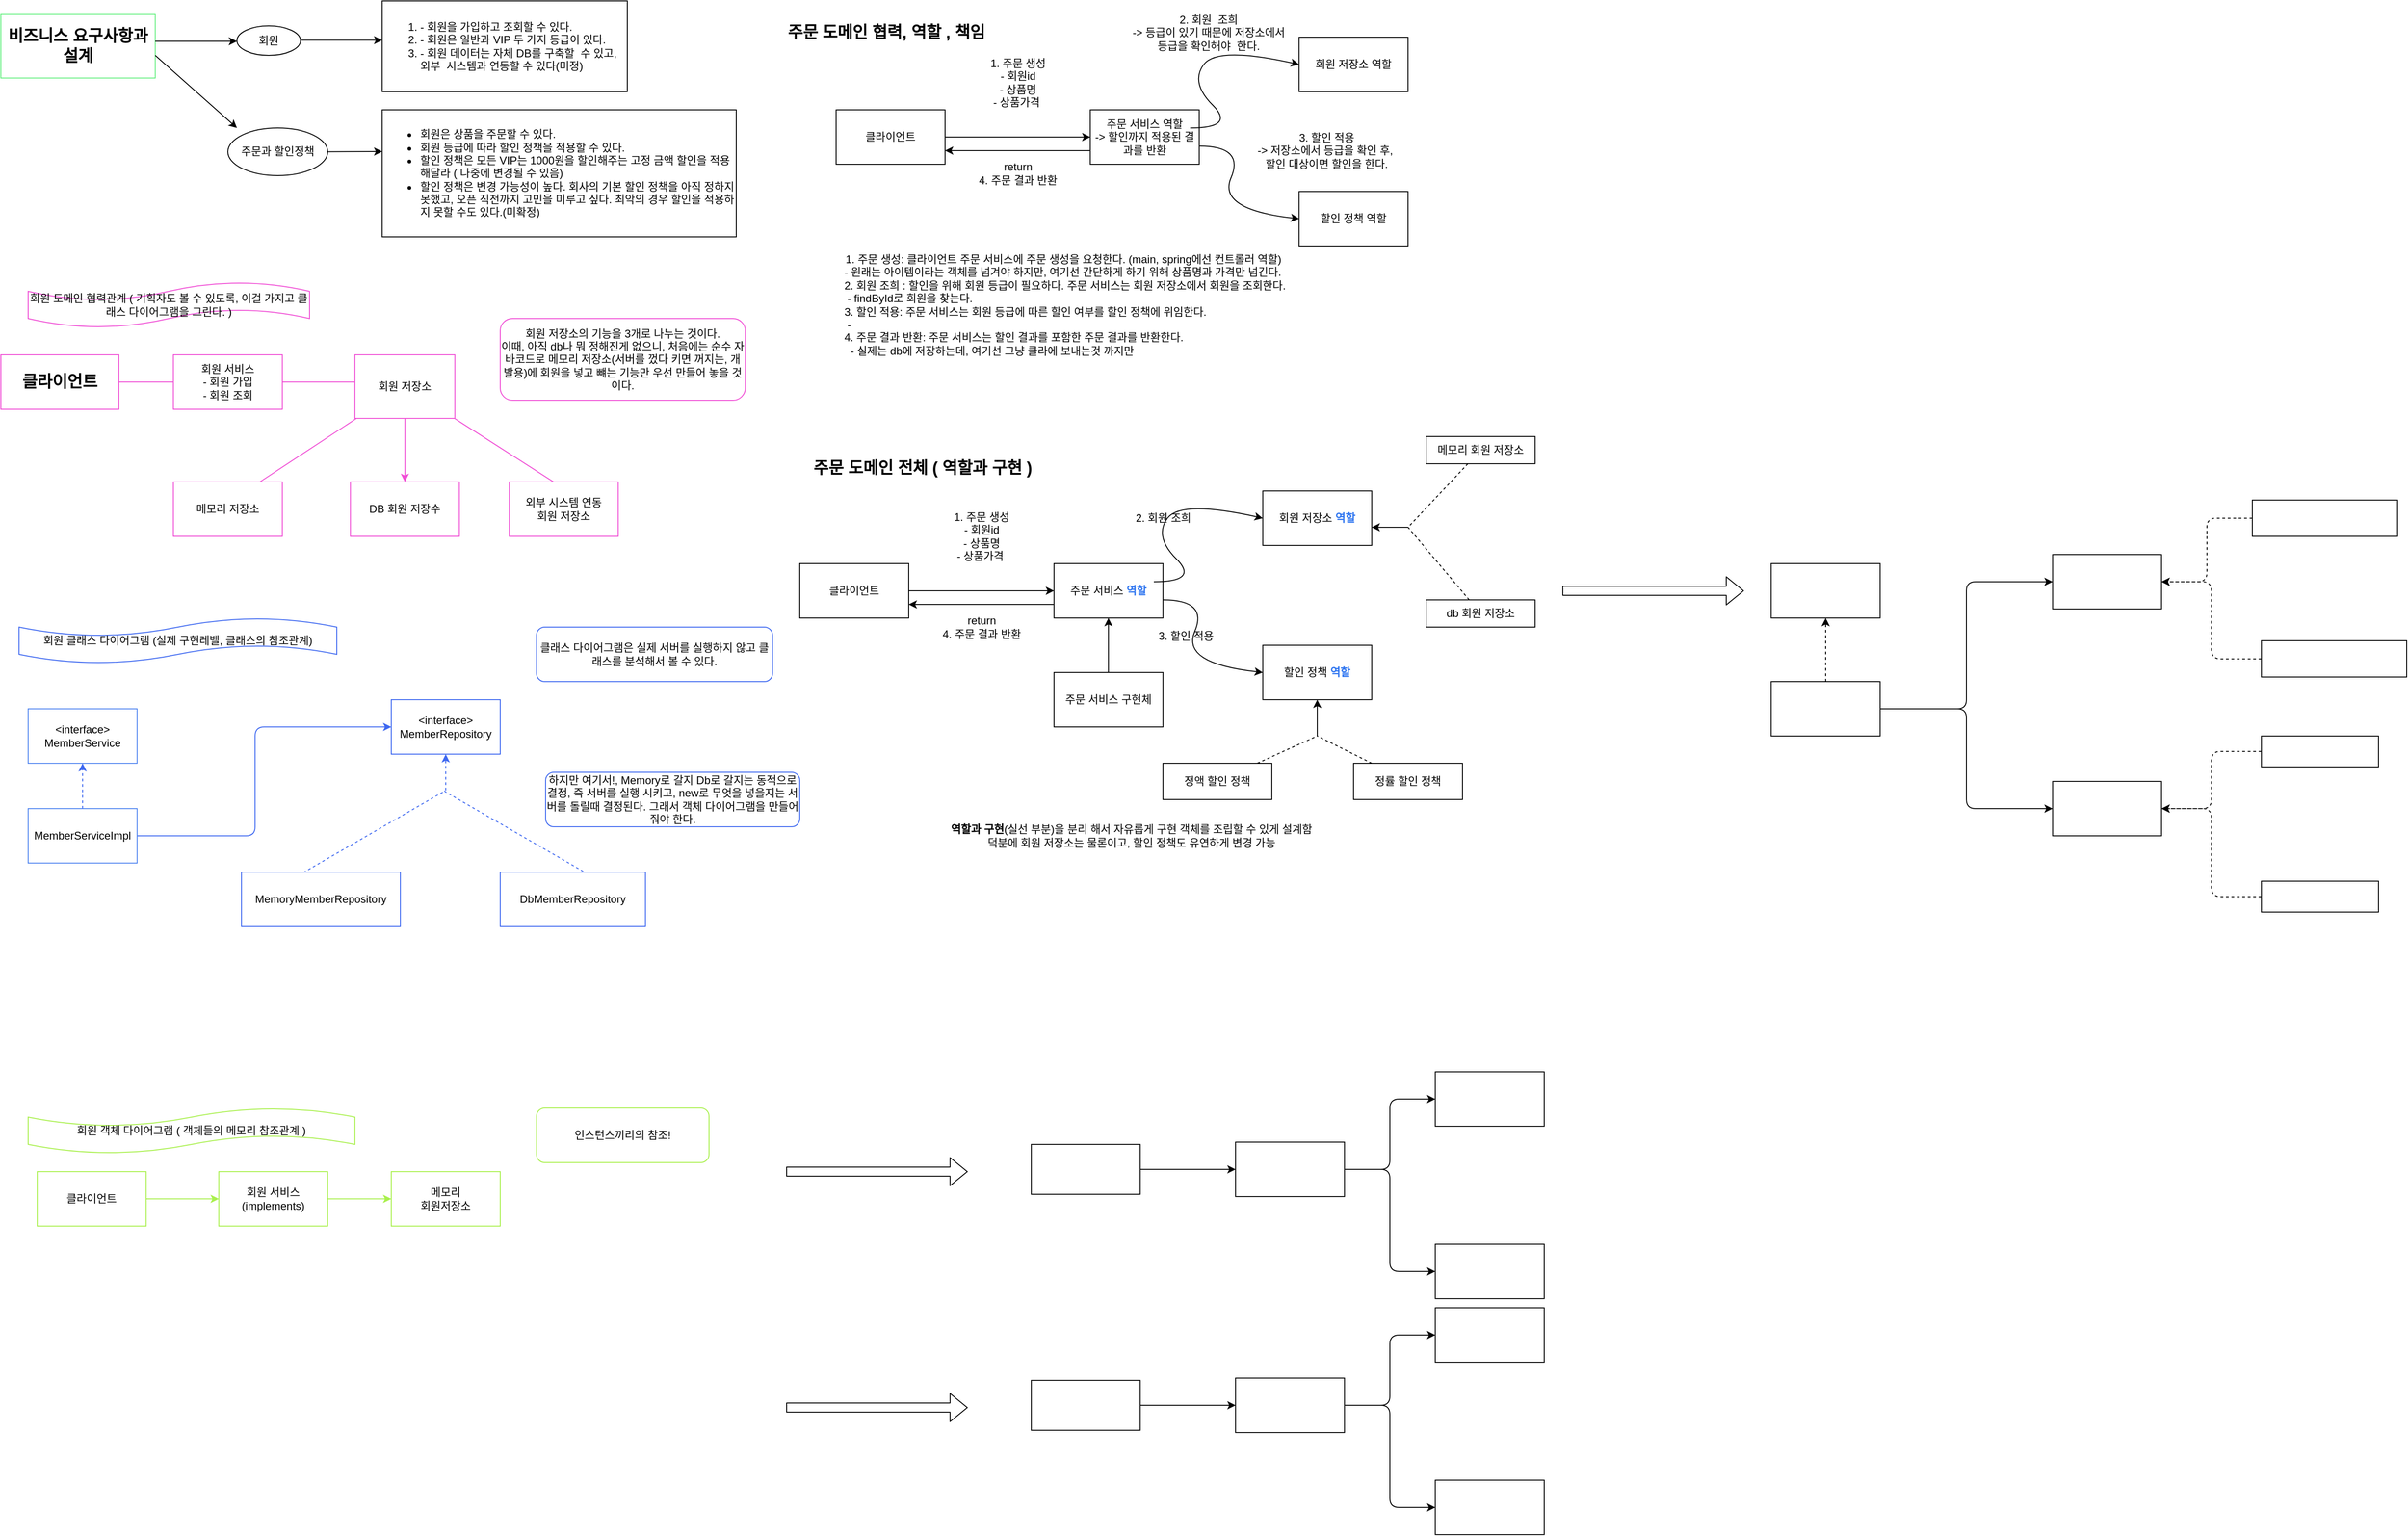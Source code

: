 <mxfile>
    <diagram id="2IHIcqGSacYsOJrwjP-c" name="core-spring-practice1">
        <mxGraphModel dx="1366" dy="805" grid="1" gridSize="10" guides="1" tooltips="1" connect="1" arrows="1" fold="1" page="1" pageScale="1" pageWidth="850" pageHeight="1100" math="0" shadow="0">
            <root>
                <mxCell id="0"/>
                <mxCell id="1" parent="0"/>
                <mxCell id="2" value="&lt;h2&gt;비즈니스 요구사항과 설계&lt;/h2&gt;" style="rounded=0;whiteSpace=wrap;html=1;strokeColor=#6AF084;" parent="1" vertex="1">
                    <mxGeometry x="10" y="15" width="170" height="70" as="geometry"/>
                </mxCell>
                <mxCell id="3" value="" style="endArrow=classic;html=1;" parent="1" edge="1">
                    <mxGeometry width="50" height="50" relative="1" as="geometry">
                        <mxPoint x="180" y="44.5" as="sourcePoint"/>
                        <mxPoint x="270" y="44.5" as="targetPoint"/>
                        <Array as="points"/>
                    </mxGeometry>
                </mxCell>
                <mxCell id="4" value="회원" style="ellipse;whiteSpace=wrap;html=1;" parent="1" vertex="1">
                    <mxGeometry x="270" y="27.5" width="70" height="32.5" as="geometry"/>
                </mxCell>
                <mxCell id="7" value="" style="endArrow=classic;html=1;" parent="1" edge="1">
                    <mxGeometry width="50" height="50" relative="1" as="geometry">
                        <mxPoint x="340" y="43.25" as="sourcePoint"/>
                        <mxPoint x="430" y="43.25" as="targetPoint"/>
                        <Array as="points"/>
                    </mxGeometry>
                </mxCell>
                <mxCell id="8" value="&lt;ol&gt;&lt;li&gt;- 회원을 가입하고 조회할 수 있다.&lt;/li&gt;&lt;li&gt;&lt;span&gt;- 회원은 일반과 VIP 두 가지 등급이 있다.&lt;/span&gt;&lt;/li&gt;&lt;li&gt;&lt;span&gt;- 회원 데이터는 자체 DB를 구축할&amp;nbsp; 수 있고, 외부&amp;nbsp; 시스템과 연동할 수 있다(미정)&lt;/span&gt;&lt;/li&gt;&lt;/ol&gt;" style="shape=card;whiteSpace=wrap;html=1;size=0;align=left;" parent="1" vertex="1">
                    <mxGeometry x="430" width="270" height="100" as="geometry"/>
                </mxCell>
                <mxCell id="11" value="" style="endArrow=classic;html=1;" parent="1" edge="1">
                    <mxGeometry width="50" height="50" relative="1" as="geometry">
                        <mxPoint x="180" y="60" as="sourcePoint"/>
                        <mxPoint x="270" y="140" as="targetPoint"/>
                    </mxGeometry>
                </mxCell>
                <mxCell id="15" style="edgeStyle=none;html=1;exitX=1;exitY=0.5;exitDx=0;exitDy=0;" parent="1" source="14" edge="1">
                    <mxGeometry relative="1" as="geometry">
                        <mxPoint x="430" y="166" as="targetPoint"/>
                    </mxGeometry>
                </mxCell>
                <mxCell id="14" value="주문과 할인정책" style="ellipse;whiteSpace=wrap;html=1;" parent="1" vertex="1">
                    <mxGeometry x="260" y="140" width="110" height="52.5" as="geometry"/>
                </mxCell>
                <mxCell id="16" value="&lt;ul&gt;&lt;li&gt;회원은 상품을 주문할 수 있다.&lt;/li&gt;&lt;li&gt;회원 등급에 따라 할인 정책을 적용할 수 있다.&lt;/li&gt;&lt;li&gt;할인 정책은 모든 VIP는 1000원을 할인해주는 고정 금액 할인을 적용해달라 ( 나중에 변경될 수 있음)&lt;/li&gt;&lt;li&gt;할인 정책은 변경 가능성이 높다. 회사의 기본 할인 정책을 아직 정하지 못했고, 오픈 직전까지 고민을 미루고 싶다. 최악의 경우 할인을 적용하지 못할 수도 있다.(미확정)&lt;/li&gt;&lt;/ul&gt;" style="whiteSpace=wrap;html=1;align=left;" parent="1" vertex="1">
                    <mxGeometry x="430" y="120" width="390" height="140" as="geometry"/>
                </mxCell>
                <mxCell id="23" style="edgeStyle=none;html=1;strokeColor=#F04DD5;" parent="1" source="20" edge="1">
                    <mxGeometry relative="1" as="geometry">
                        <mxPoint x="230" y="420" as="targetPoint"/>
                    </mxGeometry>
                </mxCell>
                <mxCell id="20" value="&lt;h2&gt;클라이언트&lt;/h2&gt;" style="whiteSpace=wrap;html=1;strokeColor=#F04DD5;" parent="1" vertex="1">
                    <mxGeometry x="10" y="390" width="130" height="60" as="geometry"/>
                </mxCell>
                <mxCell id="25" style="edgeStyle=none;html=1;strokeColor=#F04DD5;" parent="1" source="24" edge="1">
                    <mxGeometry relative="1" as="geometry">
                        <mxPoint x="410" y="420" as="targetPoint"/>
                    </mxGeometry>
                </mxCell>
                <mxCell id="24" value="회원 서비스&lt;br&gt;- 회원 가입&lt;br&gt;- 회원 조회" style="whiteSpace=wrap;html=1;strokeColor=#F04DD5;" parent="1" vertex="1">
                    <mxGeometry x="200" y="390" width="120" height="60" as="geometry"/>
                </mxCell>
                <mxCell id="27" style="edgeStyle=none;html=1;strokeColor=#F04DD5;" parent="1" source="26" edge="1">
                    <mxGeometry relative="1" as="geometry">
                        <mxPoint x="280" y="540" as="targetPoint"/>
                    </mxGeometry>
                </mxCell>
                <mxCell id="29" style="edgeStyle=none;html=1;strokeColor=#F04DD5;" parent="1" source="26" target="30" edge="1">
                    <mxGeometry relative="1" as="geometry">
                        <mxPoint x="455" y="530" as="targetPoint"/>
                    </mxGeometry>
                </mxCell>
                <mxCell id="31" style="edgeStyle=none;html=1;strokeColor=#F04DD5;" parent="1" source="26" edge="1">
                    <mxGeometry relative="1" as="geometry">
                        <mxPoint x="650" y="550" as="targetPoint"/>
                    </mxGeometry>
                </mxCell>
                <mxCell id="26" value="회원 저장소" style="whiteSpace=wrap;html=1;strokeColor=#F04DD5;" parent="1" vertex="1">
                    <mxGeometry x="400" y="390" width="110" height="70" as="geometry"/>
                </mxCell>
                <mxCell id="28" value="메모리 저장소" style="whiteSpace=wrap;html=1;strokeColor=#F04DD5;" parent="1" vertex="1">
                    <mxGeometry x="200" y="530" width="120" height="60" as="geometry"/>
                </mxCell>
                <mxCell id="30" value="DB 회원 저장수" style="whiteSpace=wrap;html=1;strokeColor=#F04DD5;" parent="1" vertex="1">
                    <mxGeometry x="395" y="530" width="120" height="60" as="geometry"/>
                </mxCell>
                <mxCell id="32" value="외부 시스템 연동 &lt;br&gt;회원 저장소" style="whiteSpace=wrap;html=1;strokeColor=#F04DD5;" parent="1" vertex="1">
                    <mxGeometry x="570" y="530" width="120" height="60" as="geometry"/>
                </mxCell>
                <mxCell id="33" value="회원 도메인 협력관계 ( 기획자도 볼 수 있도록, 이걸 가지고 클래스 다이어그램을 그린다. )" style="shape=tape;whiteSpace=wrap;html=1;strokeColor=#F04DD5;" parent="1" vertex="1">
                    <mxGeometry x="40" y="310" width="310" height="50" as="geometry"/>
                </mxCell>
                <mxCell id="34" value="회원 클래스 다이어그램 (실제 구현레벨, 클래스의 참조관계)" style="shape=tape;whiteSpace=wrap;html=1;strokeColor=#3E68F0;" parent="1" vertex="1">
                    <mxGeometry x="30" y="680" width="350" height="50" as="geometry"/>
                </mxCell>
                <mxCell id="35" value="&amp;lt;interface&amp;gt;&lt;br&gt;MemberService" style="whiteSpace=wrap;html=1;strokeColor=#5286F0;" parent="1" vertex="1">
                    <mxGeometry x="40" y="780" width="120" height="60" as="geometry"/>
                </mxCell>
                <mxCell id="37" style="edgeStyle=none;html=1;entryX=0.5;entryY=1;entryDx=0;entryDy=0;rounded=1;dashed=1;strokeColor=#3E68F0;" parent="1" source="36" target="35" edge="1">
                    <mxGeometry relative="1" as="geometry"/>
                </mxCell>
                <mxCell id="38" style="edgeStyle=none;html=1;strokeColor=#3E68F0;" parent="1" source="36" edge="1">
                    <mxGeometry relative="1" as="geometry">
                        <mxPoint x="440" y="800" as="targetPoint"/>
                        <Array as="points">
                            <mxPoint x="290" y="920"/>
                            <mxPoint x="290" y="800"/>
                        </Array>
                    </mxGeometry>
                </mxCell>
                <mxCell id="36" value="MemberServiceImpl" style="whiteSpace=wrap;html=1;strokeColor=#5286F0;" parent="1" vertex="1">
                    <mxGeometry x="40" y="890" width="120" height="60" as="geometry"/>
                </mxCell>
                <mxCell id="44" style="rounded=1;html=1;dashed=1;elbow=vertical;endArrow=classic;endFill=1;exitX=0.5;exitY=1;exitDx=0;exitDy=0;entryX=0.5;entryY=1;entryDx=0;entryDy=0;strokeColor=#3E68F0;" parent="1" source="39" target="39" edge="1">
                    <mxGeometry relative="1" as="geometry">
                        <mxPoint x="500" y="870" as="targetPoint"/>
                        <mxPoint x="500" y="850" as="sourcePoint"/>
                    </mxGeometry>
                </mxCell>
                <mxCell id="39" value="&amp;lt;interface&amp;gt;&lt;br&gt;MemberRepository" style="whiteSpace=wrap;html=1;strokeColor=#3E68F0;" parent="1" vertex="1">
                    <mxGeometry x="440" y="770" width="120" height="60" as="geometry"/>
                </mxCell>
                <mxCell id="42" style="edgeStyle=isometricEdgeStyle;rounded=1;html=1;dashed=1;elbow=vertical;entryX=0.688;entryY=0.167;entryDx=0;entryDy=0;entryPerimeter=0;strokeColor=#3E68F0;" parent="1" source="40" target="41" edge="1">
                    <mxGeometry relative="1" as="geometry">
                        <mxPoint x="650" y="950" as="targetPoint"/>
                        <Array as="points">
                            <mxPoint x="500" y="870"/>
                        </Array>
                    </mxGeometry>
                </mxCell>
                <mxCell id="40" value="MemoryMemberRepository" style="whiteSpace=wrap;html=1;strokeColor=#3E68F0;" parent="1" vertex="1">
                    <mxGeometry x="275" y="960" width="175" height="60" as="geometry"/>
                </mxCell>
                <mxCell id="41" value="DbMemberRepository" style="whiteSpace=wrap;html=1;strokeColor=#3E68F0;" parent="1" vertex="1">
                    <mxGeometry x="560" y="960" width="160" height="60" as="geometry"/>
                </mxCell>
                <mxCell id="46" value="" style="endArrow=classic;html=1;rounded=1;dashed=1;elbow=vertical;strokeColor=#3E68F0;" parent="1" edge="1">
                    <mxGeometry width="50" height="50" relative="1" as="geometry">
                        <mxPoint x="500" y="870" as="sourcePoint"/>
                        <mxPoint x="500" y="830" as="targetPoint"/>
                    </mxGeometry>
                </mxCell>
                <mxCell id="47" value="회원 객체 다이어그램 ( 객체들의 메모리 참조관계 )" style="shape=tape;whiteSpace=wrap;html=1;strokeColor=#A9F04D;" parent="1" vertex="1">
                    <mxGeometry x="40" y="1220" width="360" height="50" as="geometry"/>
                </mxCell>
                <mxCell id="50" style="edgeStyle=none;rounded=1;html=1;endArrow=classic;endFill=1;strokeColor=#A9F04D;elbow=vertical;" parent="1" source="48" edge="1">
                    <mxGeometry relative="1" as="geometry">
                        <mxPoint x="250" y="1320" as="targetPoint"/>
                    </mxGeometry>
                </mxCell>
                <mxCell id="48" value="클라이언트" style="whiteSpace=wrap;html=1;strokeColor=#A9F04D;" parent="1" vertex="1">
                    <mxGeometry x="50" y="1290" width="120" height="60" as="geometry"/>
                </mxCell>
                <mxCell id="49" value="회원 저장소의 기능을 3개로 나누는 것이다.&lt;br&gt;이때, 아직 db나 뭐 정해진게 없으니, 처음에는 순수 자바코드로 메모리 저장소(서버를 껐다 키면 꺼지는, 개발용)에 회원을 넣고 뺴는 기능만 우선 만들어 놓을 것이다." style="rounded=1;whiteSpace=wrap;html=1;strokeColor=#F04DD5;" parent="1" vertex="1">
                    <mxGeometry x="560" y="350" width="270" height="90" as="geometry"/>
                </mxCell>
                <mxCell id="52" style="edgeStyle=none;rounded=1;html=1;endArrow=classic;endFill=1;strokeColor=#A9F04D;elbow=vertical;" parent="1" source="51" edge="1">
                    <mxGeometry relative="1" as="geometry">
                        <mxPoint x="440" y="1320" as="targetPoint"/>
                    </mxGeometry>
                </mxCell>
                <mxCell id="51" value="회원 서비스&lt;br&gt;(implements)" style="whiteSpace=wrap;html=1;strokeColor=#A9F04D;" parent="1" vertex="1">
                    <mxGeometry x="250" y="1290" width="120" height="60" as="geometry"/>
                </mxCell>
                <mxCell id="53" value="메모리&lt;br&gt;회원저장소" style="whiteSpace=wrap;html=1;strokeColor=#A9F04D;" parent="1" vertex="1">
                    <mxGeometry x="440" y="1290" width="120" height="60" as="geometry"/>
                </mxCell>
                <mxCell id="55" value="클래스 다이어그램은 실제 서버를 실행하지 않고 클래스를 분석해서 볼 수 있다." style="rounded=1;whiteSpace=wrap;html=1;strokeColor=#3E68F0;" parent="1" vertex="1">
                    <mxGeometry x="600" y="690" width="260" height="60" as="geometry"/>
                </mxCell>
                <mxCell id="56" value="하지만 여기서!, Memory로 갈지 Db로 갈지는 동적으로 결정, 즉 서버를 실행 시키고, new로 무엇을 넣을지는 서버를 돌릴때 결정된다. 그래서 객체 다이어그램을 만들어줘야 한다." style="rounded=1;whiteSpace=wrap;html=1;strokeColor=#3E68F0;" parent="1" vertex="1">
                    <mxGeometry x="610" y="850" width="280" height="60" as="geometry"/>
                </mxCell>
                <mxCell id="57" value="인스턴스끼리의 참조!" style="rounded=1;whiteSpace=wrap;html=1;strokeColor=#A9F04D;" parent="1" vertex="1">
                    <mxGeometry x="600" y="1220" width="190" height="60" as="geometry"/>
                </mxCell>
                <mxCell id="61" style="edgeStyle=none;html=1;" edge="1" parent="1" source="59">
                    <mxGeometry relative="1" as="geometry">
                        <mxPoint x="1210" y="150" as="targetPoint"/>
                    </mxGeometry>
                </mxCell>
                <mxCell id="59" value="클라이언트" style="whiteSpace=wrap;html=1;" vertex="1" parent="1">
                    <mxGeometry x="930" y="120" width="120" height="60" as="geometry"/>
                </mxCell>
                <mxCell id="60" value="&lt;h2&gt;&lt;b&gt;주문 도메인 협력, 역할 , 책임&lt;/b&gt;&lt;/h2&gt;" style="text;html=1;align=center;verticalAlign=middle;resizable=0;points=[];autosize=1;strokeColor=none;fillColor=none;" vertex="1" parent="1">
                    <mxGeometry x="860" y="10" width="250" height="50" as="geometry"/>
                </mxCell>
                <mxCell id="62" value="주문 서비스 역할&lt;br&gt;-&amp;gt; 할인까지 적용된 결과를 반환" style="whiteSpace=wrap;html=1;" vertex="1" parent="1">
                    <mxGeometry x="1210" y="120" width="120" height="60" as="geometry"/>
                </mxCell>
                <mxCell id="63" value="1. 주문 생성&lt;br&gt;- 회원id&lt;br&gt;- 상품명&lt;br&gt;- 상품가격&amp;nbsp;" style="text;html=1;align=center;verticalAlign=middle;resizable=0;points=[];autosize=1;strokeColor=none;fillColor=none;" vertex="1" parent="1">
                    <mxGeometry x="1090" y="60" width="80" height="60" as="geometry"/>
                </mxCell>
                <mxCell id="64" value="return&lt;br&gt;4. 주문 결과 반환" style="text;html=1;align=center;verticalAlign=middle;resizable=0;points=[];autosize=1;strokeColor=none;fillColor=none;" vertex="1" parent="1">
                    <mxGeometry x="1075" y="175" width="110" height="30" as="geometry"/>
                </mxCell>
                <mxCell id="67" value="" style="endArrow=classic;html=1;entryX=1;entryY=0.75;entryDx=0;entryDy=0;exitX=0;exitY=0.75;exitDx=0;exitDy=0;" edge="1" parent="1" source="62" target="59">
                    <mxGeometry width="50" height="50" relative="1" as="geometry">
                        <mxPoint x="1130" y="150" as="sourcePoint"/>
                        <mxPoint x="1180" y="100" as="targetPoint"/>
                    </mxGeometry>
                </mxCell>
                <mxCell id="68" value="" style="curved=1;endArrow=classic;html=1;" edge="1" parent="1">
                    <mxGeometry width="50" height="50" relative="1" as="geometry">
                        <mxPoint x="1320" y="140" as="sourcePoint"/>
                        <mxPoint x="1440" y="70" as="targetPoint"/>
                        <Array as="points">
                            <mxPoint x="1370" y="140"/>
                            <mxPoint x="1320" y="90"/>
                            <mxPoint x="1350" y="50"/>
                        </Array>
                    </mxGeometry>
                </mxCell>
                <mxCell id="69" value="회원 저장소 역할" style="whiteSpace=wrap;html=1;" vertex="1" parent="1">
                    <mxGeometry x="1440" y="40" width="120" height="60" as="geometry"/>
                </mxCell>
                <mxCell id="70" value="2. 회원&amp;nbsp; 조희&lt;br&gt;-&amp;gt; 등급이 있기 때문에 저장소에서 &lt;br&gt;등급을 확인해야&amp;nbsp; 한다." style="text;html=1;align=center;verticalAlign=middle;resizable=0;points=[];autosize=1;strokeColor=none;fillColor=none;" vertex="1" parent="1">
                    <mxGeometry x="1240" y="10" width="200" height="50" as="geometry"/>
                </mxCell>
                <mxCell id="71" value="" style="curved=1;endArrow=classic;html=1;" edge="1" parent="1">
                    <mxGeometry width="50" height="50" relative="1" as="geometry">
                        <mxPoint x="1330" y="160" as="sourcePoint"/>
                        <mxPoint x="1440" y="240" as="targetPoint"/>
                        <Array as="points">
                            <mxPoint x="1380" y="160"/>
                            <mxPoint x="1350" y="230"/>
                        </Array>
                    </mxGeometry>
                </mxCell>
                <mxCell id="72" value="할인 정책 역할" style="whiteSpace=wrap;html=1;" vertex="1" parent="1">
                    <mxGeometry x="1440" y="210" width="120" height="60" as="geometry"/>
                </mxCell>
                <mxCell id="73" value="3. 할인 적용&lt;br&gt;-&amp;gt; 저장소에서 등급을 확인 후,&amp;nbsp;&lt;br&gt;할인 대상이면 할인을 한다." style="text;html=1;align=center;verticalAlign=middle;resizable=0;points=[];autosize=1;strokeColor=none;fillColor=none;" vertex="1" parent="1">
                    <mxGeometry x="1380" y="140" width="180" height="50" as="geometry"/>
                </mxCell>
                <mxCell id="75" value="1. 주문 생성: 클라이언트 주문 서비스에 주문 생성을 요청한다. (main, spring에선 컨트롤러 역할)&lt;br&gt;&lt;div style=&quot;text-align: left&quot;&gt;&lt;span&gt;&amp;nbsp;- 원래는 아이템이라는 객체를 넘겨야 하지만, 여기선 간단하게 하기 위해 상품명과 가격만 넘긴다.&lt;/span&gt;&lt;/div&gt;&lt;div style=&quot;text-align: left&quot;&gt;&lt;span&gt;&amp;nbsp;2. 회원 조희 : 할인을 위해 회원 등급이 필요하다. 주문 서비스는 회원 저장소에서 회원을 조회한다.&lt;/span&gt;&lt;/div&gt;&lt;div style=&quot;text-align: left&quot;&gt;&amp;nbsp; - findById로 회원을 찾는다.&lt;/div&gt;&lt;div style=&quot;text-align: left&quot;&gt;&lt;span&gt;&amp;nbsp;3. 할인 적용: 주문 서비스는 회원 등급에 따른 할인 여부를 할인 정책에 위임한다.&amp;nbsp;&lt;/span&gt;&lt;/div&gt;&lt;div style=&quot;text-align: left&quot;&gt;&lt;span&gt;&amp;nbsp; -&amp;nbsp;&lt;/span&gt;&lt;/div&gt;&lt;div style=&quot;text-align: left&quot;&gt;&lt;span&gt;&amp;nbsp;4. 주문 결과 반환: 주문 서비스는 할인 결과를 포함한 주문 결과를 반환한다.&lt;/span&gt;&lt;/div&gt;&lt;div style=&quot;text-align: left&quot;&gt;&lt;span&gt;&amp;nbsp; &amp;nbsp;- 실제는 db에 저장하는데, 여기선 그냥 클라에 보내는것 까지만&lt;/span&gt;&lt;/div&gt;" style="text;html=1;align=center;verticalAlign=middle;resizable=0;points=[];autosize=1;strokeColor=none;fillColor=none;" vertex="1" parent="1">
                    <mxGeometry x="910" y="275" width="540" height="120" as="geometry"/>
                </mxCell>
                <mxCell id="77" value="&lt;h2&gt;&lt;b&gt;주문 도메인 전체 ( 역할과 구현 )&lt;/b&gt;&lt;/h2&gt;" style="text;html=1;align=center;verticalAlign=middle;resizable=0;points=[];autosize=1;strokeColor=none;fillColor=none;" vertex="1" parent="1">
                    <mxGeometry x="890" y="490" width="270" height="50" as="geometry"/>
                </mxCell>
                <mxCell id="78" style="edgeStyle=none;html=1;" edge="1" parent="1" source="79">
                    <mxGeometry relative="1" as="geometry">
                        <mxPoint x="1170" y="650" as="targetPoint"/>
                    </mxGeometry>
                </mxCell>
                <mxCell id="79" value="클라이언트" style="whiteSpace=wrap;html=1;" vertex="1" parent="1">
                    <mxGeometry x="890" y="620" width="120" height="60" as="geometry"/>
                </mxCell>
                <mxCell id="80" value="주문 서비스 &lt;b&gt;&lt;font color=&quot;#2e75f0&quot;&gt;역할&lt;/font&gt;&lt;/b&gt;&lt;br&gt;" style="whiteSpace=wrap;html=1;" vertex="1" parent="1">
                    <mxGeometry x="1170" y="620" width="120" height="60" as="geometry"/>
                </mxCell>
                <mxCell id="81" value="1. 주문 생성&lt;br&gt;- 회원id&lt;br&gt;- 상품명&lt;br&gt;- 상품가격&amp;nbsp;" style="text;html=1;align=center;verticalAlign=middle;resizable=0;points=[];autosize=1;strokeColor=none;fillColor=none;" vertex="1" parent="1">
                    <mxGeometry x="1050" y="560" width="80" height="60" as="geometry"/>
                </mxCell>
                <mxCell id="82" value="return&lt;br&gt;4. 주문 결과 반환" style="text;html=1;align=center;verticalAlign=middle;resizable=0;points=[];autosize=1;strokeColor=none;fillColor=none;" vertex="1" parent="1">
                    <mxGeometry x="1035" y="675" width="110" height="30" as="geometry"/>
                </mxCell>
                <mxCell id="83" value="" style="endArrow=classic;html=1;entryX=1;entryY=0.75;entryDx=0;entryDy=0;exitX=0;exitY=0.75;exitDx=0;exitDy=0;" edge="1" parent="1" source="80" target="79">
                    <mxGeometry width="50" height="50" relative="1" as="geometry">
                        <mxPoint x="1090" y="650" as="sourcePoint"/>
                        <mxPoint x="1140" y="600" as="targetPoint"/>
                    </mxGeometry>
                </mxCell>
                <mxCell id="84" value="" style="curved=1;endArrow=classic;html=1;" edge="1" parent="1">
                    <mxGeometry width="50" height="50" relative="1" as="geometry">
                        <mxPoint x="1280" y="640" as="sourcePoint"/>
                        <mxPoint x="1400" y="570" as="targetPoint"/>
                        <Array as="points">
                            <mxPoint x="1330" y="640"/>
                            <mxPoint x="1280" y="590"/>
                            <mxPoint x="1310" y="550"/>
                        </Array>
                    </mxGeometry>
                </mxCell>
                <mxCell id="85" value="회원 저장소 &lt;font color=&quot;#2e75f0&quot;&gt;&lt;b&gt;역할&lt;/b&gt;&lt;/font&gt;" style="whiteSpace=wrap;html=1;" vertex="1" parent="1">
                    <mxGeometry x="1400" y="540" width="120" height="60" as="geometry"/>
                </mxCell>
                <mxCell id="86" value="" style="curved=1;endArrow=classic;html=1;" edge="1" parent="1">
                    <mxGeometry width="50" height="50" relative="1" as="geometry">
                        <mxPoint x="1290" y="660" as="sourcePoint"/>
                        <mxPoint x="1400" y="740" as="targetPoint"/>
                        <Array as="points">
                            <mxPoint x="1340" y="660"/>
                            <mxPoint x="1310" y="730"/>
                        </Array>
                    </mxGeometry>
                </mxCell>
                <mxCell id="87" value="할인 정책 &lt;b&gt;&lt;font color=&quot;#2e75f0&quot;&gt;역할&lt;/font&gt;&lt;/b&gt;" style="whiteSpace=wrap;html=1;" vertex="1" parent="1">
                    <mxGeometry x="1400" y="710" width="120" height="60" as="geometry"/>
                </mxCell>
                <mxCell id="88" value="3. 할인 적용&lt;br&gt;" style="text;html=1;align=center;verticalAlign=middle;resizable=0;points=[];autosize=1;strokeColor=none;fillColor=none;" vertex="1" parent="1">
                    <mxGeometry x="1275" y="690" width="80" height="20" as="geometry"/>
                </mxCell>
                <mxCell id="89" value="2. 회원 조희" style="text;html=1;align=center;verticalAlign=middle;resizable=0;points=[];autosize=1;strokeColor=none;fillColor=none;" vertex="1" parent="1">
                    <mxGeometry x="1250" y="560" width="80" height="20" as="geometry"/>
                </mxCell>
                <mxCell id="92" style="edgeStyle=none;html=1;entryX=0.5;entryY=1;entryDx=0;entryDy=0;" edge="1" parent="1" source="91" target="80">
                    <mxGeometry relative="1" as="geometry">
                        <mxPoint x="1230" y="690" as="targetPoint"/>
                    </mxGeometry>
                </mxCell>
                <mxCell id="91" value="주문 서비스 구현체" style="whiteSpace=wrap;html=1;" vertex="1" parent="1">
                    <mxGeometry x="1170" y="740" width="120" height="60" as="geometry"/>
                </mxCell>
                <mxCell id="96" style="edgeStyle=none;html=1;verticalAlign=middle;dashed=1;endArrow=none;endFill=0;" edge="1" parent="1" source="93">
                    <mxGeometry relative="1" as="geometry">
                        <mxPoint x="1560" y="580" as="targetPoint"/>
                    </mxGeometry>
                </mxCell>
                <mxCell id="93" value="메모리 회원 저장소" style="whiteSpace=wrap;html=1;" vertex="1" parent="1">
                    <mxGeometry x="1580" y="480" width="120" height="30" as="geometry"/>
                </mxCell>
                <mxCell id="97" style="edgeStyle=none;html=1;dashed=1;endArrow=none;endFill=0;" edge="1" parent="1" source="94">
                    <mxGeometry relative="1" as="geometry">
                        <mxPoint x="1560" y="580" as="targetPoint"/>
                    </mxGeometry>
                </mxCell>
                <mxCell id="94" value="db 회원 저장소" style="whiteSpace=wrap;html=1;" vertex="1" parent="1">
                    <mxGeometry x="1580" y="660" width="120" height="30" as="geometry"/>
                </mxCell>
                <mxCell id="98" value="" style="endArrow=classic;html=1;" edge="1" parent="1">
                    <mxGeometry width="50" height="50" relative="1" as="geometry">
                        <mxPoint x="1560" y="580" as="sourcePoint"/>
                        <mxPoint x="1520" y="580" as="targetPoint"/>
                    </mxGeometry>
                </mxCell>
                <mxCell id="102" style="edgeStyle=none;html=1;endArrow=none;endFill=0;dashed=1;" edge="1" parent="1" source="99">
                    <mxGeometry relative="1" as="geometry">
                        <mxPoint x="1460" y="810" as="targetPoint"/>
                    </mxGeometry>
                </mxCell>
                <mxCell id="99" value="정액 할인 정책" style="whiteSpace=wrap;html=1;" vertex="1" parent="1">
                    <mxGeometry x="1290" y="840" width="120" height="40" as="geometry"/>
                </mxCell>
                <mxCell id="101" style="edgeStyle=none;html=1;endArrow=none;endFill=0;dashed=1;" edge="1" parent="1" source="100">
                    <mxGeometry relative="1" as="geometry">
                        <mxPoint x="1460" y="810" as="targetPoint"/>
                    </mxGeometry>
                </mxCell>
                <mxCell id="100" value="정률 할인 정책" style="whiteSpace=wrap;html=1;" vertex="1" parent="1">
                    <mxGeometry x="1500" y="840" width="120" height="40" as="geometry"/>
                </mxCell>
                <mxCell id="103" value="" style="endArrow=classic;html=1;entryX=0.5;entryY=1;entryDx=0;entryDy=0;" edge="1" parent="1" target="87">
                    <mxGeometry width="50" height="50" relative="1" as="geometry">
                        <mxPoint x="1460" y="810" as="sourcePoint"/>
                        <mxPoint x="1500" y="760" as="targetPoint"/>
                    </mxGeometry>
                </mxCell>
                <mxCell id="104" value="&lt;b&gt;역할과 구현&lt;/b&gt;(실선 부분)을 분리 해서 자유롭게 구현 객체를 조립할 수 있게 설계함&lt;br&gt;덕분에 회원 저장소는 물론이고, 할인 정책도 유연하게 변경 가능" style="text;html=1;align=center;verticalAlign=middle;resizable=0;points=[];autosize=1;strokeColor=none;fillColor=none;" vertex="1" parent="1">
                    <mxGeometry x="1035" y="905" width="440" height="30" as="geometry"/>
                </mxCell>
                <mxCell id="106" value="" style="endArrow=classic;html=1;fontColor=#2E75F0;shape=flexArrow;" edge="1" parent="1">
                    <mxGeometry width="50" height="50" relative="1" as="geometry">
                        <mxPoint x="1730" y="650" as="sourcePoint"/>
                        <mxPoint x="1930" y="650" as="targetPoint"/>
                    </mxGeometry>
                </mxCell>
                <mxCell id="107" value="&lt;font color=&quot;#ffffff&quot;&gt;&lt;b&gt;주문 도메인 클래스 다이어그램&lt;/b&gt;&lt;/font&gt;" style="text;html=1;align=center;verticalAlign=middle;resizable=0;points=[];autosize=1;strokeColor=none;fillColor=none;fontColor=#2E75F0;" vertex="1" parent="1">
                    <mxGeometry x="1740" y="600" width="180" height="20" as="geometry"/>
                </mxCell>
                <mxCell id="108" value="&amp;lt;interface&amp;gt;&lt;br&gt;OrderService" style="whiteSpace=wrap;html=1;fontColor=#FFFFFF;" vertex="1" parent="1">
                    <mxGeometry x="1960" y="620" width="120" height="60" as="geometry"/>
                </mxCell>
                <mxCell id="110" style="edgeStyle=none;html=1;fontColor=#FFFFFF;endArrow=classic;endFill=1;entryX=0.5;entryY=1;entryDx=0;entryDy=0;dashed=1;" edge="1" parent="1" source="109" target="108">
                    <mxGeometry relative="1" as="geometry">
                        <mxPoint x="2020.0" y="690" as="targetPoint"/>
                    </mxGeometry>
                </mxCell>
                <mxCell id="112" style="edgeStyle=elbowEdgeStyle;html=1;fontColor=#FFFFFF;endArrow=classic;endFill=1;" edge="1" parent="1" source="109">
                    <mxGeometry relative="1" as="geometry">
                        <mxPoint x="2270" y="640" as="targetPoint"/>
                    </mxGeometry>
                </mxCell>
                <mxCell id="115" style="edgeStyle=elbowEdgeStyle;html=1;entryX=0;entryY=0.5;entryDx=0;entryDy=0;fontColor=#FFFFFF;endArrow=classic;endFill=1;" edge="1" parent="1" source="109" target="114">
                    <mxGeometry relative="1" as="geometry"/>
                </mxCell>
                <mxCell id="109" value="OrderServiceImpl" style="whiteSpace=wrap;html=1;fontColor=#FFFFFF;" vertex="1" parent="1">
                    <mxGeometry x="1960" y="750" width="120" height="60" as="geometry"/>
                </mxCell>
                <mxCell id="113" value="&amp;lt;interface&amp;gt;&lt;br&gt;MemberRepository" style="whiteSpace=wrap;html=1;fontColor=#FFFFFF;" vertex="1" parent="1">
                    <mxGeometry x="2270" y="610" width="120" height="60" as="geometry"/>
                </mxCell>
                <mxCell id="114" value="&amp;lt;interface&amp;gt;&lt;br&gt;DiscountPolicy" style="whiteSpace=wrap;html=1;fontColor=#FFFFFF;" vertex="1" parent="1">
                    <mxGeometry x="2270" y="860" width="120" height="60" as="geometry"/>
                </mxCell>
                <mxCell id="121" style="edgeStyle=elbowEdgeStyle;html=1;dashed=1;fontColor=#FFFFFF;endArrow=classic;endFill=1;" edge="1" parent="1" source="116">
                    <mxGeometry relative="1" as="geometry">
                        <mxPoint x="2390" y="640" as="targetPoint"/>
                    </mxGeometry>
                </mxCell>
                <mxCell id="116" value="MemoryMemberRepository" style="whiteSpace=wrap;html=1;fontColor=#FFFFFF;" vertex="1" parent="1">
                    <mxGeometry x="2500" y="705" width="160" height="40" as="geometry"/>
                </mxCell>
                <mxCell id="122" style="edgeStyle=elbowEdgeStyle;html=1;entryX=1;entryY=0.5;entryDx=0;entryDy=0;dashed=1;fontColor=#FFFFFF;endArrow=classic;endFill=1;" edge="1" parent="1" source="118" target="113">
                    <mxGeometry relative="1" as="geometry"/>
                </mxCell>
                <mxCell id="118" value="DbMemberRepository" style="whiteSpace=wrap;html=1;fontColor=#FFFFFF;" vertex="1" parent="1">
                    <mxGeometry x="2490" y="550" width="160" height="40" as="geometry"/>
                </mxCell>
                <mxCell id="125" style="edgeStyle=elbowEdgeStyle;html=1;entryX=1;entryY=0.5;entryDx=0;entryDy=0;dashed=1;fontColor=#FFFFFF;endArrow=classic;endFill=1;" edge="1" parent="1" source="123" target="114">
                    <mxGeometry relative="1" as="geometry"/>
                </mxCell>
                <mxCell id="123" value="FixDiscountPolicy" style="whiteSpace=wrap;html=1;fontColor=#FFFFFF;" vertex="1" parent="1">
                    <mxGeometry x="2500" y="810" width="129" height="34" as="geometry"/>
                </mxCell>
                <mxCell id="126" style="edgeStyle=elbowEdgeStyle;html=1;entryX=1;entryY=0.5;entryDx=0;entryDy=0;dashed=1;fontColor=#FFFFFF;endArrow=classic;endFill=1;" edge="1" parent="1" source="124" target="114">
                    <mxGeometry relative="1" as="geometry"/>
                </mxCell>
                <mxCell id="124" value="RateDiscountPolicy" style="whiteSpace=wrap;html=1;fontColor=#FFFFFF;" vertex="1" parent="1">
                    <mxGeometry x="2500" y="970" width="129" height="34" as="geometry"/>
                </mxCell>
                <mxCell id="127" value="" style="endArrow=classic;html=1;fontColor=#2E75F0;shape=flexArrow;" edge="1" parent="1">
                    <mxGeometry width="50" height="50" relative="1" as="geometry">
                        <mxPoint x="875.0" y="1290" as="sourcePoint"/>
                        <mxPoint x="1075.0" y="1290" as="targetPoint"/>
                    </mxGeometry>
                </mxCell>
                <mxCell id="128" value="&lt;b&gt;주문 도메인 객체 다이어그램1&lt;/b&gt;&lt;br&gt;(new 해서.. 동적으로 연관관계가 맺어지는)" style="text;html=1;align=center;verticalAlign=middle;resizable=0;points=[];autosize=1;strokeColor=none;fillColor=none;fontColor=#FFFFFF;" vertex="1" parent="1">
                    <mxGeometry x="845" y="1234" width="250" height="30" as="geometry"/>
                </mxCell>
                <mxCell id="131" style="edgeStyle=elbowEdgeStyle;html=1;entryX=0;entryY=0.5;entryDx=0;entryDy=0;fontColor=#FFFFFF;endArrow=classic;endFill=1;" edge="1" parent="1" source="129" target="130">
                    <mxGeometry relative="1" as="geometry"/>
                </mxCell>
                <mxCell id="129" value="클라이언트" style="whiteSpace=wrap;html=1;fontColor=#FFFFFF;" vertex="1" parent="1">
                    <mxGeometry x="1145" y="1260" width="120" height="55" as="geometry"/>
                </mxCell>
                <mxCell id="134" style="edgeStyle=elbowEdgeStyle;html=1;entryX=0;entryY=0.5;entryDx=0;entryDy=0;fontColor=#FFFFFF;endArrow=classic;endFill=1;" edge="1" parent="1" source="130" target="132">
                    <mxGeometry relative="1" as="geometry"/>
                </mxCell>
                <mxCell id="135" style="edgeStyle=elbowEdgeStyle;html=1;entryX=0;entryY=0.5;entryDx=0;entryDy=0;fontColor=#FFFFFF;endArrow=classic;endFill=1;" edge="1" parent="1" source="130" target="133">
                    <mxGeometry relative="1" as="geometry"/>
                </mxCell>
                <mxCell id="130" value="주문 서비스 구현체" style="whiteSpace=wrap;html=1;fontColor=#FFFFFF;" vertex="1" parent="1">
                    <mxGeometry x="1370" y="1257.5" width="120" height="60" as="geometry"/>
                </mxCell>
                <mxCell id="132" value="메모리 회원 저장소&lt;span style=&quot;color: rgba(0 , 0 , 0 , 0) ; font-family: monospace ; font-size: 0px&quot;&gt;%3CmxGraphModel%3E%3Croot%3E%3CmxCell%20id%3D%220%22%2F%3E%3CmxCell%20id%3D%221%22%20parent%3D%220%22%2F%3E%3CmxCell%20id%3D%222%22%20value%3D%22%22%20style%3D%22endArrow%3Dclassic%3Bhtml%3D1%3BfontColor%3D%232E75F0%3Bshape%3DflexArrow%3B%22%20edge%3D%221%22%20parent%3D%221%22%3E%3CmxGeometry%20width%3D%2250%22%20height%3D%2250%22%20relative%3D%221%22%20as%3D%22geometry%22%3E%3CmxPoint%20x%3D%221730.0%22%20y%3D%22650%22%20as%3D%22sourcePoint%22%2F%3E%3CmxPoint%20x%3D%221930.0%22%20y%3D%22650%22%20as%3D%22targetPoint%22%2F%3E%3C%2FmxGeometry%3E%3C%2FmxCell%3E%3C%2Froot%3E%3C%2FmxGraphModel%3E&lt;/span&gt;" style="whiteSpace=wrap;html=1;fontColor=#FFFFFF;" vertex="1" parent="1">
                    <mxGeometry x="1590" y="1180" width="120" height="60" as="geometry"/>
                </mxCell>
                <mxCell id="133" value="정액 할인 정책" style="whiteSpace=wrap;html=1;fontColor=#FFFFFF;" vertex="1" parent="1">
                    <mxGeometry x="1590" y="1370" width="120" height="60" as="geometry"/>
                </mxCell>
                <mxCell id="136" value="회원을 메모리에서 조회하고, 정액 할인 정책(고정 금액)을 지원해도 주문 서비스를 변경하지 않아도 된다.&lt;br&gt;&lt;div style=&quot;text-align: left&quot;&gt;&lt;span&gt;역할들의 협력 관계를 그대로 재사용 할 수 있다.&lt;/span&gt;&lt;/div&gt;" style="text;html=1;align=center;verticalAlign=middle;resizable=0;points=[];autosize=1;strokeColor=none;fillColor=none;fontColor=#FFFFFF;" vertex="1" parent="1">
                    <mxGeometry x="925" y="1345" width="570" height="30" as="geometry"/>
                </mxCell>
                <mxCell id="147" value="" style="endArrow=classic;html=1;fontColor=#2E75F0;shape=flexArrow;" edge="1" parent="1">
                    <mxGeometry width="50" height="50" relative="1" as="geometry">
                        <mxPoint x="875.0" y="1550" as="sourcePoint"/>
                        <mxPoint x="1075.0" y="1550" as="targetPoint"/>
                    </mxGeometry>
                </mxCell>
                <mxCell id="148" value="&lt;b&gt;주문 도메인 객체 다이어그램2&lt;/b&gt;&lt;br&gt;(new 해서.. 동적으로 연관관계가 맺어지는)" style="text;html=1;align=center;verticalAlign=middle;resizable=0;points=[];autosize=1;strokeColor=none;fillColor=none;fontColor=#FFFFFF;" vertex="1" parent="1">
                    <mxGeometry x="845" y="1494" width="250" height="30" as="geometry"/>
                </mxCell>
                <mxCell id="149" style="edgeStyle=elbowEdgeStyle;html=1;entryX=0;entryY=0.5;entryDx=0;entryDy=0;fontColor=#FFFFFF;endArrow=classic;endFill=1;" edge="1" parent="1" source="150" target="153">
                    <mxGeometry relative="1" as="geometry"/>
                </mxCell>
                <mxCell id="150" value="클라이언트" style="whiteSpace=wrap;html=1;fontColor=#FFFFFF;" vertex="1" parent="1">
                    <mxGeometry x="1145" y="1520" width="120" height="55" as="geometry"/>
                </mxCell>
                <mxCell id="151" style="edgeStyle=elbowEdgeStyle;html=1;entryX=0;entryY=0.5;entryDx=0;entryDy=0;fontColor=#FFFFFF;endArrow=classic;endFill=1;" edge="1" parent="1" source="153" target="154">
                    <mxGeometry relative="1" as="geometry"/>
                </mxCell>
                <mxCell id="152" style="edgeStyle=elbowEdgeStyle;html=1;entryX=0;entryY=0.5;entryDx=0;entryDy=0;fontColor=#FFFFFF;endArrow=classic;endFill=1;" edge="1" parent="1" source="153" target="155">
                    <mxGeometry relative="1" as="geometry"/>
                </mxCell>
                <mxCell id="153" value="주문 서비스 구현체" style="whiteSpace=wrap;html=1;fontColor=#FFFFFF;" vertex="1" parent="1">
                    <mxGeometry x="1370" y="1517.5" width="120" height="60" as="geometry"/>
                </mxCell>
                <mxCell id="154" value="db 회원 저장소&lt;span style=&quot;color: rgba(0 , 0 , 0 , 0) ; font-family: monospace ; font-size: 0px&quot;&gt;%3CmxGraphModel%3E%3Croot%3E%3CmxCell%20id%3D%220%22%2F%3E%3CmxCell%20id%3D%221%22%20parent%3D%220%22%2F%3E%3CmxCell%20id%3D%222%22%20value%3D%22%22%20style%3D%22endArrow%3Dclassic%3Bhtml%3D1%3BfontColor%3D%232E75F0%3Bshape%3DflexArrow%3B%22%20edge%3D%221%22%20parent%3D%221%22%3E%3CmxGeometry%20width%3D%2250%22%20height%3D%2250%22%20relative%3D%221%22%20as%3D%22geometry%22%3E%3CmxPoint%20x%3D%221730.0%22%20y%3D%22650%22%20as%3D%22sourcePoint%22%2F%3E%3CmxPoint%20x%3D%221930.0%22%20y%3D%22650%22%20as%3D%22targetPoint%22%2F%3E%3C%2FmxGeometry%3E%3C%2FmxCell%3E%3C%2Froot%3E%3C%2FmxGraphModel%3E&lt;/span&gt;" style="whiteSpace=wrap;html=1;fontColor=#FFFFFF;" vertex="1" parent="1">
                    <mxGeometry x="1590" y="1440" width="120" height="60" as="geometry"/>
                </mxCell>
                <mxCell id="155" value="정률 할인 정책" style="whiteSpace=wrap;html=1;fontColor=#FFFFFF;" vertex="1" parent="1">
                    <mxGeometry x="1590" y="1630" width="120" height="60" as="geometry"/>
                </mxCell>
                <mxCell id="156" value="&lt;div style=&quot;text-align: left&quot;&gt;&lt;span&gt;회원을 메모리가 아닌 실제 db에서 조회하고, 정률 할인 정책(주문 금액에 따라 %할인)을 지원해도 주문 서비스를&lt;/span&gt;&lt;/div&gt;&lt;div style=&quot;text-align: left&quot;&gt;&lt;span&gt;변경하지 않아도 된다. 즉, 협력 관계를 그대로 재사용할 수 있다.&lt;/span&gt;&lt;/div&gt;" style="text;html=1;align=center;verticalAlign=middle;resizable=0;points=[];autosize=1;strokeColor=none;fillColor=none;fontColor=#FFFFFF;" vertex="1" parent="1">
                    <mxGeometry x="905" y="1605" width="610" height="30" as="geometry"/>
                </mxCell>
            </root>
        </mxGraphModel>
    </diagram>
</mxfile>